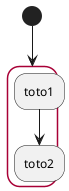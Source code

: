 {
  "sha1": "k39u8424kclxdqk6ahls2670sbk1qa9",
  "insertion": {
    "when": "2024-06-03T18:59:32.558Z",
    "user": "plantuml@gmail.com"
  }
}
@startuml
(*) --> {
  "toto1" --> "toto2"

@enduml
